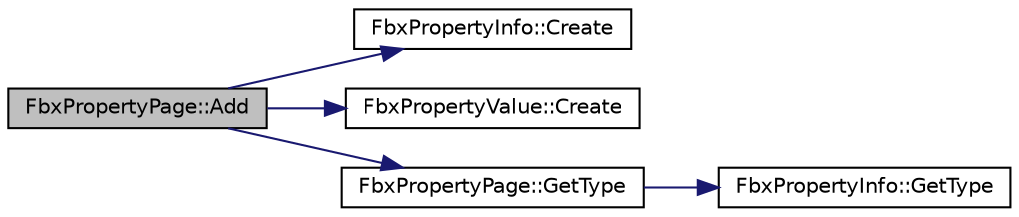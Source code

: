 digraph "FbxPropertyPage::Add"
{
  edge [fontname="Helvetica",fontsize="10",labelfontname="Helvetica",labelfontsize="10"];
  node [fontname="Helvetica",fontsize="10",shape=record];
  rankdir="LR";
  Node16 [label="FbxPropertyPage::Add",height=0.2,width=0.4,color="black", fillcolor="grey75", style="filled", fontcolor="black"];
  Node16 -> Node17 [color="midnightblue",fontsize="10",style="solid",fontname="Helvetica"];
  Node17 [label="FbxPropertyInfo::Create",height=0.2,width=0.4,color="black", fillcolor="white", style="filled",URL="$class_fbx_property_info.html#a17f842fb2c82eb02053ea4b7e2dacc6f"];
  Node16 -> Node18 [color="midnightblue",fontsize="10",style="solid",fontname="Helvetica"];
  Node18 [label="FbxPropertyValue::Create",height=0.2,width=0.4,color="black", fillcolor="white", style="filled",URL="$class_fbx_property_value.html#a7640a14cf283be32d88fbef8ecf1a252"];
  Node16 -> Node19 [color="midnightblue",fontsize="10",style="solid",fontname="Helvetica"];
  Node19 [label="FbxPropertyPage::GetType",height=0.2,width=0.4,color="black", fillcolor="white", style="filled",URL="$class_fbx_property_page.html#ad421a6af4eda1204279e5ea43e01c6a2"];
  Node19 -> Node20 [color="midnightblue",fontsize="10",style="solid",fontname="Helvetica"];
  Node20 [label="FbxPropertyInfo::GetType",height=0.2,width=0.4,color="black", fillcolor="white", style="filled",URL="$class_fbx_property_info.html#adbe577ff5fe12e6f9a3a80b092e4c204"];
}
